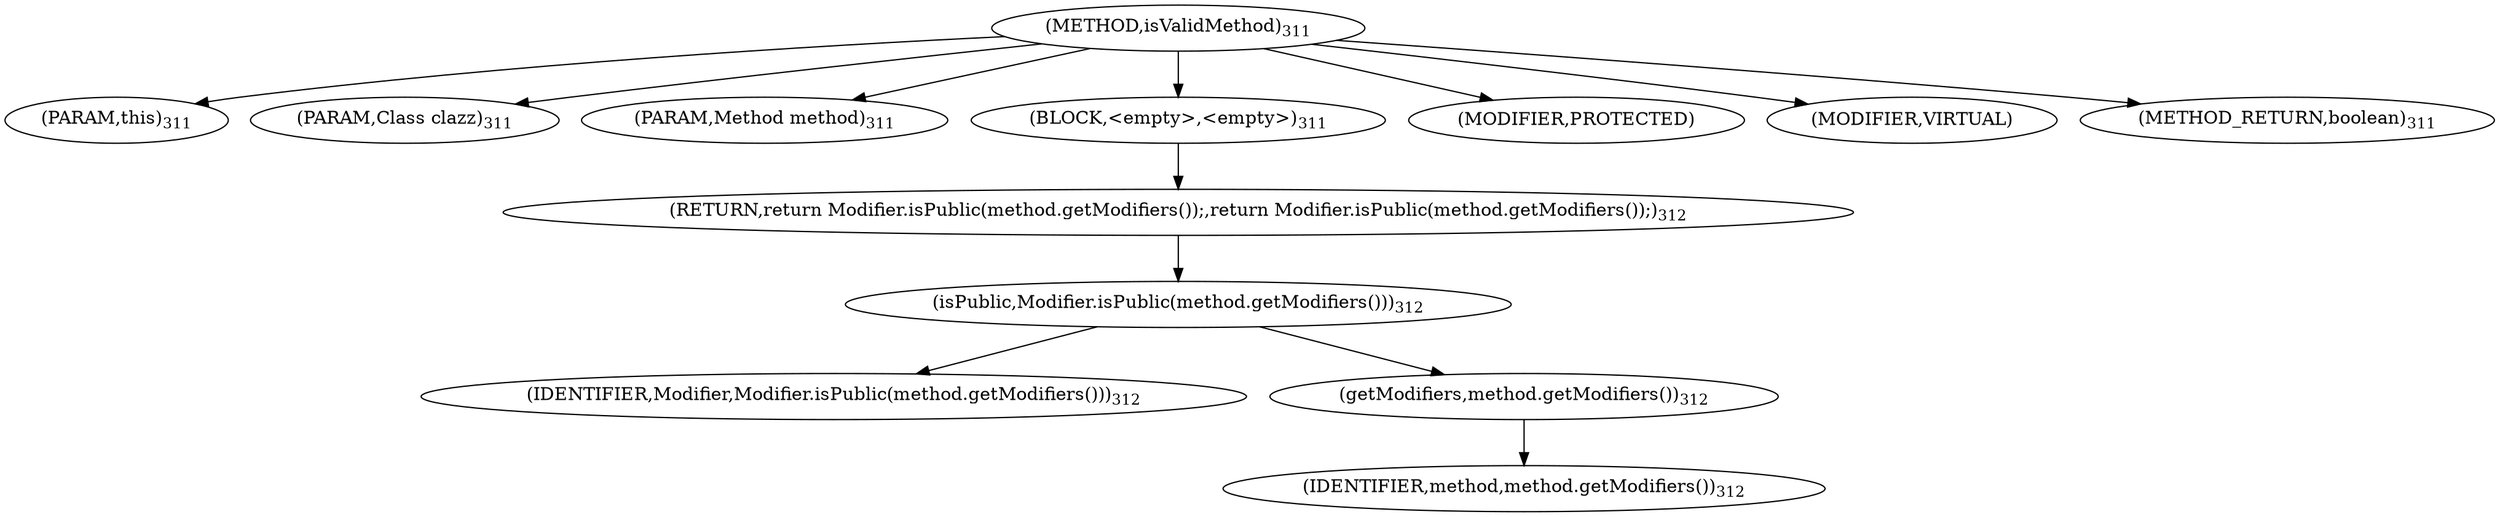 digraph "isValidMethod" {  
"943" [label = <(METHOD,isValidMethod)<SUB>311</SUB>> ]
"944" [label = <(PARAM,this)<SUB>311</SUB>> ]
"945" [label = <(PARAM,Class clazz)<SUB>311</SUB>> ]
"946" [label = <(PARAM,Method method)<SUB>311</SUB>> ]
"947" [label = <(BLOCK,&lt;empty&gt;,&lt;empty&gt;)<SUB>311</SUB>> ]
"948" [label = <(RETURN,return Modifier.isPublic(method.getModifiers());,return Modifier.isPublic(method.getModifiers());)<SUB>312</SUB>> ]
"949" [label = <(isPublic,Modifier.isPublic(method.getModifiers()))<SUB>312</SUB>> ]
"950" [label = <(IDENTIFIER,Modifier,Modifier.isPublic(method.getModifiers()))<SUB>312</SUB>> ]
"951" [label = <(getModifiers,method.getModifiers())<SUB>312</SUB>> ]
"952" [label = <(IDENTIFIER,method,method.getModifiers())<SUB>312</SUB>> ]
"953" [label = <(MODIFIER,PROTECTED)> ]
"954" [label = <(MODIFIER,VIRTUAL)> ]
"955" [label = <(METHOD_RETURN,boolean)<SUB>311</SUB>> ]
  "943" -> "944" 
  "943" -> "945" 
  "943" -> "946" 
  "943" -> "947" 
  "943" -> "953" 
  "943" -> "954" 
  "943" -> "955" 
  "947" -> "948" 
  "948" -> "949" 
  "949" -> "950" 
  "949" -> "951" 
  "951" -> "952" 
}
